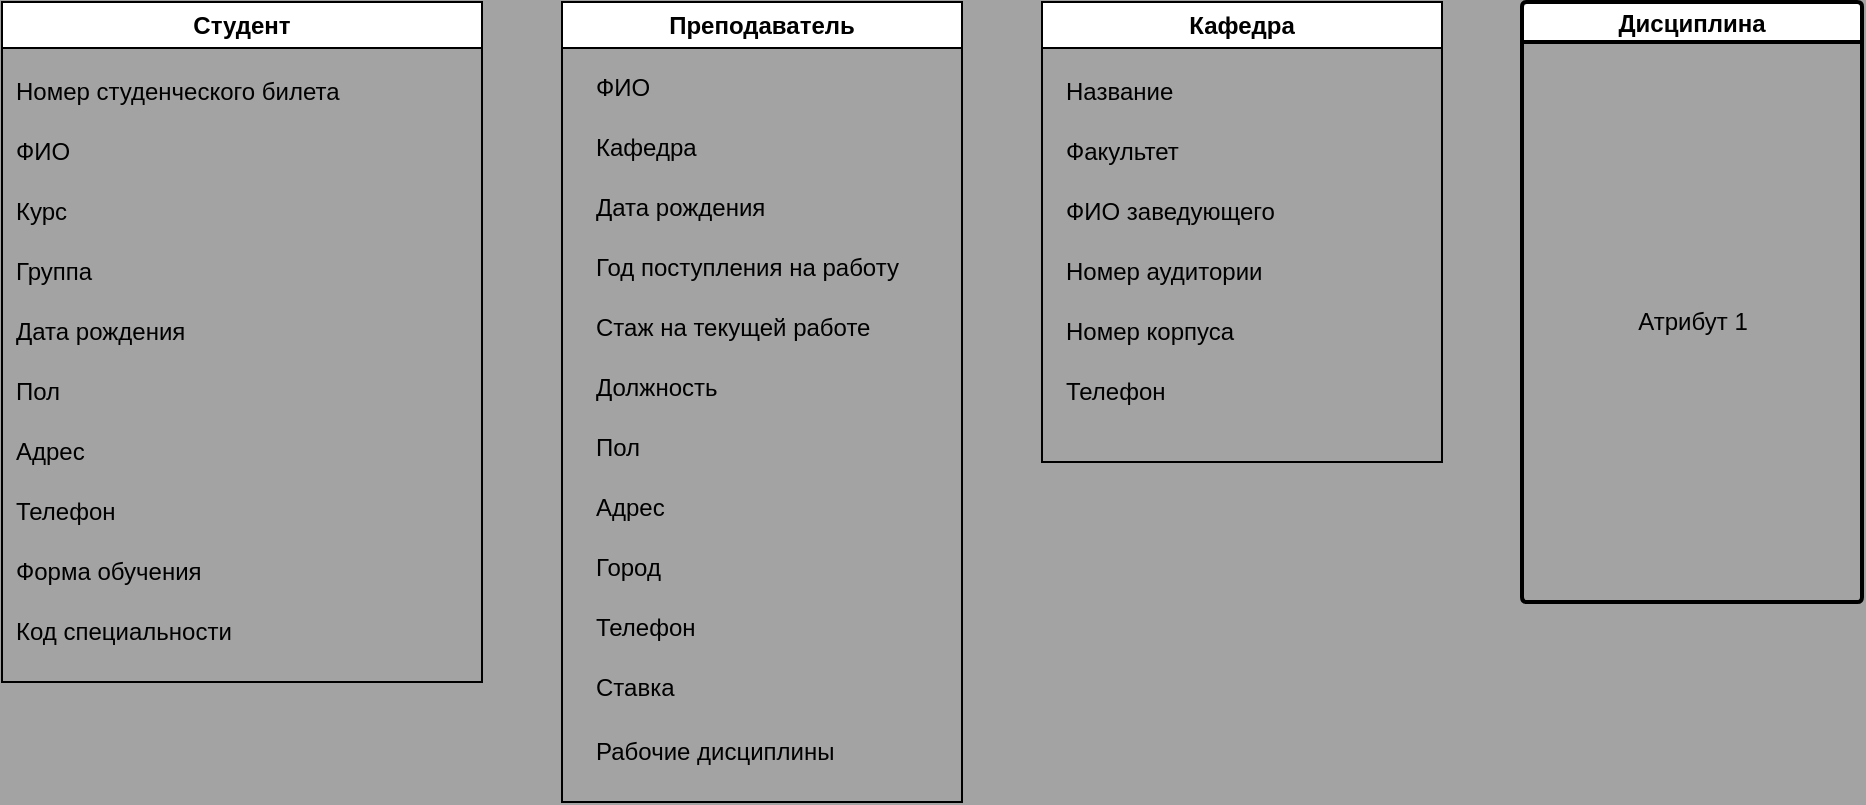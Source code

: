 <mxfile version="24.0.1" type="github">
  <diagram id="R2lEEEUBdFMjLlhIrx00" name="Page-1">
    <mxGraphModel dx="1846" dy="567" grid="1" gridSize="10" guides="1" tooltips="1" connect="1" arrows="1" fold="1" page="1" pageScale="1" pageWidth="850" pageHeight="1100" background="#A3A3A3" math="0" shadow="0" extFonts="Permanent Marker^https://fonts.googleapis.com/css?family=Permanent+Marker">
      <root>
        <mxCell id="0" />
        <mxCell id="1" parent="0" />
        <mxCell id="lQNsPvtSyj825Nqt7O2x-11" value="Кафедра" style="swimlane;whiteSpace=wrap;html=1;direction=east;rounded=0;" parent="1" vertex="1">
          <mxGeometry x="200" y="40" width="200" height="230" as="geometry">
            <mxRectangle x="600" y="95" width="90" height="30" as="alternateBounds" />
          </mxGeometry>
        </mxCell>
        <mxCell id="lQNsPvtSyj825Nqt7O2x-12" value="Название" style="text;html=1;align=left;verticalAlign=middle;resizable=0;points=[];autosize=1;strokeColor=none;fillColor=none;" parent="lQNsPvtSyj825Nqt7O2x-11" vertex="1">
          <mxGeometry x="10" y="30" width="80" height="30" as="geometry" />
        </mxCell>
        <mxCell id="lQNsPvtSyj825Nqt7O2x-15" value="ФИО заведующего" style="text;html=1;align=left;verticalAlign=middle;resizable=0;points=[];autosize=1;strokeColor=none;fillColor=none;" parent="lQNsPvtSyj825Nqt7O2x-11" vertex="1">
          <mxGeometry x="10" y="90" width="130" height="30" as="geometry" />
        </mxCell>
        <mxCell id="lQNsPvtSyj825Nqt7O2x-16" value="Номер аудитории" style="text;html=1;align=left;verticalAlign=middle;resizable=0;points=[];autosize=1;strokeColor=none;fillColor=none;" parent="lQNsPvtSyj825Nqt7O2x-11" vertex="1">
          <mxGeometry x="10" y="120" width="120" height="30" as="geometry" />
        </mxCell>
        <mxCell id="lQNsPvtSyj825Nqt7O2x-14" value="Факультет" style="text;html=1;align=left;verticalAlign=middle;resizable=0;points=[];autosize=1;strokeColor=none;fillColor=none;" parent="lQNsPvtSyj825Nqt7O2x-11" vertex="1">
          <mxGeometry x="10" y="60" width="80" height="30" as="geometry" />
        </mxCell>
        <mxCell id="lQNsPvtSyj825Nqt7O2x-17" value="Номер корпуса" style="text;html=1;align=left;verticalAlign=middle;resizable=0;points=[];autosize=1;strokeColor=none;fillColor=none;" parent="lQNsPvtSyj825Nqt7O2x-11" vertex="1">
          <mxGeometry x="10" y="150" width="110" height="30" as="geometry" />
        </mxCell>
        <mxCell id="lQNsPvtSyj825Nqt7O2x-18" value="Телефон&amp;nbsp;" style="text;html=1;align=left;verticalAlign=middle;resizable=0;points=[];autosize=1;strokeColor=none;fillColor=none;" parent="lQNsPvtSyj825Nqt7O2x-11" vertex="1">
          <mxGeometry x="10" y="180" width="80" height="30" as="geometry" />
        </mxCell>
        <mxCell id="lQNsPvtSyj825Nqt7O2x-19" value="Преподаватель" style="swimlane;whiteSpace=wrap;html=1;startSize=23;" parent="1" vertex="1">
          <mxGeometry x="-40" y="40" width="200" height="400" as="geometry" />
        </mxCell>
        <mxCell id="lQNsPvtSyj825Nqt7O2x-23" value="Год поступления на работу" style="text;html=1;align=left;verticalAlign=middle;resizable=0;points=[];autosize=1;strokeColor=none;fillColor=none;" parent="lQNsPvtSyj825Nqt7O2x-19" vertex="1">
          <mxGeometry x="15" y="118" width="170" height="30" as="geometry" />
        </mxCell>
        <mxCell id="lQNsPvtSyj825Nqt7O2x-20" value="ФИО" style="text;html=1;align=left;verticalAlign=middle;resizable=0;points=[];autosize=1;strokeColor=none;fillColor=none;" parent="lQNsPvtSyj825Nqt7O2x-19" vertex="1">
          <mxGeometry x="15" y="28" width="50" height="30" as="geometry" />
        </mxCell>
        <mxCell id="lQNsPvtSyj825Nqt7O2x-21" value="Кафедра" style="text;html=1;align=left;verticalAlign=middle;resizable=0;points=[];autosize=1;strokeColor=none;fillColor=none;" parent="lQNsPvtSyj825Nqt7O2x-19" vertex="1">
          <mxGeometry x="15" y="58" width="70" height="30" as="geometry" />
        </mxCell>
        <mxCell id="lQNsPvtSyj825Nqt7O2x-22" value="Дата рождения" style="text;html=1;align=left;verticalAlign=middle;resizable=0;points=[];autosize=1;strokeColor=none;fillColor=none;" parent="lQNsPvtSyj825Nqt7O2x-19" vertex="1">
          <mxGeometry x="15" y="88" width="110" height="30" as="geometry" />
        </mxCell>
        <mxCell id="lQNsPvtSyj825Nqt7O2x-24" value="Стаж на текущей работе" style="text;html=1;align=left;verticalAlign=middle;resizable=0;points=[];autosize=1;strokeColor=none;fillColor=none;" parent="lQNsPvtSyj825Nqt7O2x-19" vertex="1">
          <mxGeometry x="15" y="148" width="160" height="30" as="geometry" />
        </mxCell>
        <mxCell id="lQNsPvtSyj825Nqt7O2x-27" value="Должность" style="text;html=1;align=left;verticalAlign=middle;resizable=0;points=[];autosize=1;strokeColor=none;fillColor=none;" parent="lQNsPvtSyj825Nqt7O2x-19" vertex="1">
          <mxGeometry x="15" y="178" width="80" height="30" as="geometry" />
        </mxCell>
        <mxCell id="lQNsPvtSyj825Nqt7O2x-28" value="Пол" style="text;html=1;align=left;verticalAlign=middle;resizable=0;points=[];autosize=1;strokeColor=none;fillColor=none;" parent="lQNsPvtSyj825Nqt7O2x-19" vertex="1">
          <mxGeometry x="15" y="208" width="50" height="30" as="geometry" />
        </mxCell>
        <mxCell id="lQNsPvtSyj825Nqt7O2x-29" value="Адрес" style="text;html=1;align=left;verticalAlign=middle;resizable=0;points=[];autosize=1;strokeColor=none;fillColor=none;" parent="lQNsPvtSyj825Nqt7O2x-19" vertex="1">
          <mxGeometry x="15" y="238" width="60" height="30" as="geometry" />
        </mxCell>
        <mxCell id="lQNsPvtSyj825Nqt7O2x-30" value="Город" style="text;html=1;align=left;verticalAlign=middle;resizable=0;points=[];autosize=1;strokeColor=none;fillColor=none;" parent="lQNsPvtSyj825Nqt7O2x-19" vertex="1">
          <mxGeometry x="15" y="268" width="60" height="30" as="geometry" />
        </mxCell>
        <mxCell id="lQNsPvtSyj825Nqt7O2x-31" value="Телефон" style="text;html=1;align=left;verticalAlign=middle;resizable=0;points=[];autosize=1;strokeColor=none;fillColor=none;" parent="lQNsPvtSyj825Nqt7O2x-19" vertex="1">
          <mxGeometry x="15" y="298" width="70" height="30" as="geometry" />
        </mxCell>
        <mxCell id="lQNsPvtSyj825Nqt7O2x-32" value="Ставка" style="text;html=1;align=left;verticalAlign=middle;resizable=0;points=[];autosize=1;strokeColor=none;fillColor=none;" parent="lQNsPvtSyj825Nqt7O2x-19" vertex="1">
          <mxGeometry x="15" y="328" width="60" height="30" as="geometry" />
        </mxCell>
        <mxCell id="lQNsPvtSyj825Nqt7O2x-33" value="Рабочие дисциплины" style="text;html=1;align=left;verticalAlign=middle;resizable=0;points=[];autosize=1;strokeColor=none;fillColor=none;" parent="lQNsPvtSyj825Nqt7O2x-19" vertex="1">
          <mxGeometry x="15" y="360" width="140" height="30" as="geometry" />
        </mxCell>
        <mxCell id="lQNsPvtSyj825Nqt7O2x-34" value="Студент" style="swimlane;whiteSpace=wrap;html=1;" parent="1" vertex="1">
          <mxGeometry x="-320" y="40" width="240" height="340" as="geometry" />
        </mxCell>
        <mxCell id="lQNsPvtSyj825Nqt7O2x-35" value="Номер студенческого билета" style="text;html=1;align=left;verticalAlign=middle;resizable=0;points=[];autosize=1;strokeColor=none;fillColor=none;" parent="lQNsPvtSyj825Nqt7O2x-34" vertex="1">
          <mxGeometry x="5" y="30" width="190" height="30" as="geometry" />
        </mxCell>
        <mxCell id="lQNsPvtSyj825Nqt7O2x-36" value="ФИО" style="text;html=1;align=left;verticalAlign=middle;resizable=0;points=[];autosize=1;strokeColor=none;fillColor=none;" parent="lQNsPvtSyj825Nqt7O2x-34" vertex="1">
          <mxGeometry x="5" y="60" width="50" height="30" as="geometry" />
        </mxCell>
        <mxCell id="lQNsPvtSyj825Nqt7O2x-37" value="Курс" style="text;html=1;align=left;verticalAlign=middle;resizable=0;points=[];autosize=1;strokeColor=none;fillColor=none;" parent="lQNsPvtSyj825Nqt7O2x-34" vertex="1">
          <mxGeometry x="5" y="90" width="50" height="30" as="geometry" />
        </mxCell>
        <mxCell id="lQNsPvtSyj825Nqt7O2x-38" value="Группа" style="text;html=1;align=left;verticalAlign=middle;resizable=0;points=[];autosize=1;strokeColor=none;fillColor=none;" parent="lQNsPvtSyj825Nqt7O2x-34" vertex="1">
          <mxGeometry x="5" y="120" width="60" height="30" as="geometry" />
        </mxCell>
        <mxCell id="lQNsPvtSyj825Nqt7O2x-39" value="Дата рождения" style="text;html=1;align=left;verticalAlign=middle;resizable=0;points=[];autosize=1;strokeColor=none;fillColor=none;" parent="lQNsPvtSyj825Nqt7O2x-34" vertex="1">
          <mxGeometry x="5" y="150" width="110" height="30" as="geometry" />
        </mxCell>
        <mxCell id="lQNsPvtSyj825Nqt7O2x-40" value="Пол" style="text;html=1;align=left;verticalAlign=middle;resizable=0;points=[];autosize=1;strokeColor=none;fillColor=none;" parent="lQNsPvtSyj825Nqt7O2x-34" vertex="1">
          <mxGeometry x="5" y="180" width="50" height="30" as="geometry" />
        </mxCell>
        <mxCell id="lQNsPvtSyj825Nqt7O2x-42" value="Телефон" style="text;html=1;align=left;verticalAlign=middle;resizable=0;points=[];autosize=1;strokeColor=none;fillColor=none;" parent="lQNsPvtSyj825Nqt7O2x-34" vertex="1">
          <mxGeometry x="5" y="240" width="70" height="30" as="geometry" />
        </mxCell>
        <mxCell id="lQNsPvtSyj825Nqt7O2x-43" value="Форма обучения" style="text;html=1;align=left;verticalAlign=middle;resizable=0;points=[];autosize=1;strokeColor=none;fillColor=none;" parent="lQNsPvtSyj825Nqt7O2x-34" vertex="1">
          <mxGeometry x="5" y="270" width="120" height="30" as="geometry" />
        </mxCell>
        <mxCell id="lQNsPvtSyj825Nqt7O2x-41" value="Адрес" style="text;html=1;align=left;verticalAlign=middle;resizable=0;points=[];autosize=1;strokeColor=none;fillColor=none;" parent="lQNsPvtSyj825Nqt7O2x-34" vertex="1">
          <mxGeometry x="5" y="210" width="60" height="30" as="geometry" />
        </mxCell>
        <mxCell id="lQNsPvtSyj825Nqt7O2x-44" value="Код специальности" style="text;html=1;align=left;verticalAlign=middle;resizable=0;points=[];autosize=1;strokeColor=none;fillColor=none;" parent="lQNsPvtSyj825Nqt7O2x-34" vertex="1">
          <mxGeometry x="5" y="300" width="130" height="30" as="geometry" />
        </mxCell>
        <mxCell id="VZEu2spwr2RajEakq7Zo-1" value="&lt;font style=&quot;font-size: 12px;&quot;&gt;&lt;b&gt;Дисциплина&lt;/b&gt;&lt;/font&gt;" style="swimlane;childLayout=stackLayout;horizontal=1;startSize=20;horizontalStack=0;rounded=1;fontSize=14;fontStyle=0;strokeWidth=2;resizeParent=0;resizeLast=1;shadow=0;dashed=0;align=center;arcSize=4;whiteSpace=wrap;html=1;" vertex="1" parent="1">
          <mxGeometry x="440" y="40" width="170" height="300" as="geometry" />
        </mxCell>
        <mxCell id="VZEu2spwr2RajEakq7Zo-6" value="Атрибут 1" style="text;html=1;align=center;verticalAlign=middle;resizable=0;points=[];autosize=1;strokeColor=none;fillColor=none;" vertex="1" parent="VZEu2spwr2RajEakq7Zo-1">
          <mxGeometry y="20" width="170" height="280" as="geometry" />
        </mxCell>
      </root>
    </mxGraphModel>
  </diagram>
</mxfile>
